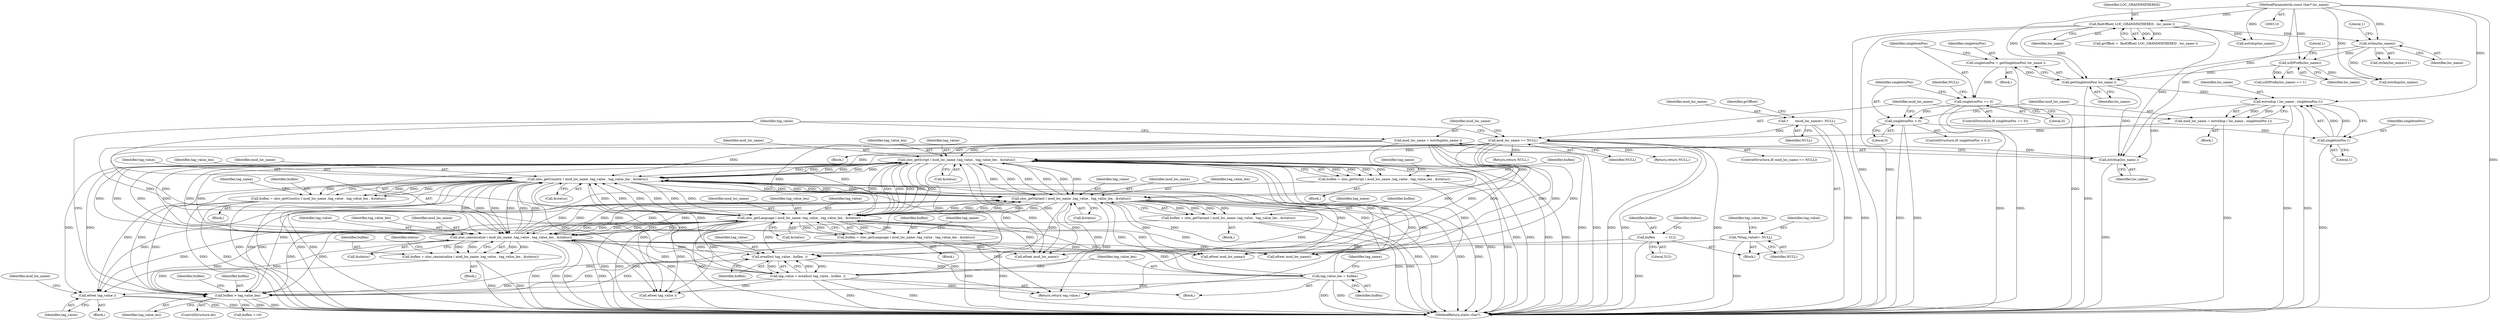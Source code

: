 digraph "0_php-src_97eff7eb57fc2320c267a949cffd622c38712484?w=1_22@API" {
"1000364" [label="(Call,efree( tag_value ))"];
"1000253" [label="(Call,uloc_getScript ( mod_loc_name ,tag_value , tag_value_len , &status))"];
"1000226" [label="(Call,mod_loc_name == NULL)"];
"1000129" [label="(Call,*       \tmod_loc_name\t= NULL)"];
"1000218" [label="(Call,mod_loc_name = estrndup ( loc_name , singletonPos-1))"];
"1000220" [label="(Call,estrndup ( loc_name , singletonPos-1))"];
"1000203" [label="(Call,getSingletonPos( loc_name ))"];
"1000194" [label="(Call,isIDPrefix(loc_name))"];
"1000190" [label="(Call,strlen(loc_name))"];
"1000153" [label="(Call,findOffset( LOC_GRANDFATHERED , loc_name ))"];
"1000111" [label="(MethodParameterIn,const char* loc_name)"];
"1000222" [label="(Call,singletonPos-1)"];
"1000214" [label="(Call,singletonPos > 0)"];
"1000206" [label="(Call,singletonPos == 0)"];
"1000201" [label="(Call,singletonPos = getSingletonPos( loc_name ))"];
"1000283" [label="(Call,uloc_getCountry ( mod_loc_name ,tag_value , tag_value_len , &status))"];
"1000298" [label="(Call,uloc_getVariant ( mod_loc_name ,tag_value , tag_value_len , &status))"];
"1000268" [label="(Call,uloc_getLanguage ( mod_loc_name ,tag_value , tag_value_len , &status))"];
"1000230" [label="(Call,mod_loc_name = estrdup(loc_name ))"];
"1000232" [label="(Call,estrdup(loc_name ))"];
"1000313" [label="(Call,uloc_canonicalize ( mod_loc_name ,tag_value , tag_value_len , &status))"];
"1000236" [label="(Call,tag_value = erealloc( tag_value , buflen  ))"];
"1000238" [label="(Call,erealloc( tag_value , buflen  ))"];
"1000117" [label="(Call,*\t\ttag_value\t= NULL)"];
"1000348" [label="(Call,buflen > tag_value_len)"];
"1000311" [label="(Call,buflen = uloc_canonicalize ( mod_loc_name ,tag_value , tag_value_len , &status))"];
"1000281" [label="(Call,buflen = uloc_getCountry ( mod_loc_name ,tag_value , tag_value_len , &status))"];
"1000296" [label="(Call,buflen = uloc_getVariant ( mod_loc_name ,tag_value , tag_value_len , &status))"];
"1000251" [label="(Call,buflen = uloc_getScript ( mod_loc_name ,tag_value , tag_value_len , &status))"];
"1000266" [label="(Call,buflen = uloc_getLanguage ( mod_loc_name ,tag_value , tag_value_len , &status))"];
"1000241" [label="(Call,tag_value_len = buflen)"];
"1000137" [label="(Call,buflen          = 512)"];
"1000179" [label="(Block,)"];
"1000169" [label="(Call,estrdup(loc_name))"];
"1000213" [label="(ControlStructure,if( singletonPos > 0 ))"];
"1000223" [label="(Identifier,singletonPos)"];
"1000137" [label="(Call,buflen          = 512)"];
"1000296" [label="(Call,buflen = uloc_getVariant ( mod_loc_name ,tag_value , tag_value_len , &status))"];
"1000307" [label="(Identifier,tag_name)"];
"1000191" [label="(Identifier,loc_name)"];
"1000302" [label="(Call,&status)"];
"1000272" [label="(Call,&status)"];
"1000130" [label="(Identifier,mod_loc_name)"];
"1000220" [label="(Call,estrndup ( loc_name , singletonPos-1))"];
"1000311" [label="(Call,buflen = uloc_canonicalize ( mod_loc_name ,tag_value , tag_value_len , &status))"];
"1000206" [label="(Call,singletonPos == 0)"];
"1000196" [label="(Literal,1)"];
"1000230" [label="(Call,mod_loc_name = estrdup(loc_name ))"];
"1000139" [label="(Literal,512)"];
"1000287" [label="(Call,&status)"];
"1000371" [label="(Return,return NULL;)"];
"1000211" [label="(Identifier,NULL)"];
"1000348" [label="(Call,buflen > tag_value_len)"];
"1000317" [label="(Call,&status)"];
"1000268" [label="(Call,uloc_getLanguage ( mod_loc_name ,tag_value , tag_value_len , &status))"];
"1000129" [label="(Call,*       \tmod_loc_name\t= NULL)"];
"1000193" [label="(Call,isIDPrefix(loc_name) == 1)"];
"1000199" [label="(Call,estrdup(loc_name))"];
"1000207" [label="(Identifier,singletonPos)"];
"1000281" [label="(Call,buflen = uloc_getCountry ( mod_loc_name ,tag_value , tag_value_len , &status))"];
"1000280" [label="(Block,)"];
"1000226" [label="(Call,mod_loc_name == NULL)"];
"1000131" [label="(Identifier,NULL)"];
"1000242" [label="(Identifier,tag_value_len)"];
"1000117" [label="(Call,*\t\ttag_value\t= NULL)"];
"1000221" [label="(Identifier,loc_name)"];
"1000298" [label="(Call,uloc_getVariant ( mod_loc_name ,tag_value , tag_value_len , &status))"];
"1000285" [label="(Identifier,tag_value)"];
"1000194" [label="(Call,isIDPrefix(loc_name))"];
"1000190" [label="(Call,strlen(loc_name))"];
"1000231" [label="(Identifier,mod_loc_name)"];
"1000134" [label="(Identifier,grOffset)"];
"1000217" [label="(Block,)"];
"1000247" [label="(Identifier,tag_name)"];
"1000367" [label="(Identifier,mod_loc_name)"];
"1000339" [label="(Call,efree( tag_value ))"];
"1000234" [label="(ControlStructure,do)"];
"1000250" [label="(Block,)"];
"1000299" [label="(Identifier,mod_loc_name)"];
"1000271" [label="(Identifier,tag_value_len)"];
"1000265" [label="(Block,)"];
"1000192" [label="(Literal,1)"];
"1000202" [label="(Identifier,singletonPos)"];
"1000316" [label="(Identifier,tag_value_len)"];
"1000229" [label="(Block,)"];
"1000225" [label="(ControlStructure,if( mod_loc_name == NULL))"];
"1000382" [label="(Call,efree( mod_loc_name))"];
"1000292" [label="(Identifier,tag_name)"];
"1000119" [label="(Identifier,NULL)"];
"1000215" [label="(Identifier,singletonPos)"];
"1000349" [label="(Identifier,buflen)"];
"1000241" [label="(Call,tag_value_len = buflen)"];
"1000314" [label="(Identifier,mod_loc_name)"];
"1000350" [label="(Identifier,tag_value_len)"];
"1000236" [label="(Call,tag_value = erealloc( tag_value , buflen  ))"];
"1000344" [label="(Call,efree( mod_loc_name))"];
"1000295" [label="(Block,)"];
"1000208" [label="(Literal,0)"];
"1000232" [label="(Call,estrdup(loc_name ))"];
"1000270" [label="(Identifier,tag_value)"];
"1000138" [label="(Identifier,buflen)"];
"1000266" [label="(Call,buflen = uloc_getLanguage ( mod_loc_name ,tag_value , tag_value_len , &status))"];
"1000353" [label="(Identifier,buflen)"];
"1000352" [label="(Call,buflen ==0)"];
"1000267" [label="(Identifier,buflen)"];
"1000346" [label="(Return,return NULL;)"];
"1000243" [label="(Identifier,buflen)"];
"1000269" [label="(Identifier,mod_loc_name)"];
"1000233" [label="(Identifier,loc_name)"];
"1000151" [label="(Call,grOffset =  findOffset( LOC_GRANDFATHERED , loc_name ))"];
"1000237" [label="(Identifier,tag_value)"];
"1000189" [label="(Call,strlen(loc_name)>1)"];
"1000118" [label="(Identifier,tag_value)"];
"1000201" [label="(Call,singletonPos = getSingletonPos( loc_name ))"];
"1000262" [label="(Identifier,tag_name)"];
"1000257" [label="(Call,&status)"];
"1000240" [label="(Identifier,buflen)"];
"1000154" [label="(Identifier,LOC_GRANDFATHERED)"];
"1000122" [label="(Identifier,tag_value_len)"];
"1000365" [label="(Identifier,tag_value)"];
"1000363" [label="(Block,)"];
"1000253" [label="(Call,uloc_getScript ( mod_loc_name ,tag_value , tag_value_len , &status))"];
"1000238" [label="(Call,erealloc( tag_value , buflen  ))"];
"1000277" [label="(Identifier,tag_name)"];
"1000297" [label="(Identifier,buflen)"];
"1000205" [label="(ControlStructure,if( singletonPos == 0))"];
"1000254" [label="(Identifier,mod_loc_name)"];
"1000204" [label="(Identifier,loc_name)"];
"1000235" [label="(Block,)"];
"1000315" [label="(Identifier,tag_value)"];
"1000284" [label="(Identifier,mod_loc_name)"];
"1000310" [label="(Block,)"];
"1000256" [label="(Identifier,tag_value_len)"];
"1000111" [label="(MethodParameterIn,const char* loc_name)"];
"1000301" [label="(Identifier,tag_value_len)"];
"1000219" [label="(Identifier,mod_loc_name)"];
"1000283" [label="(Call,uloc_getCountry ( mod_loc_name ,tag_value , tag_value_len , &status))"];
"1000203" [label="(Call,getSingletonPos( loc_name ))"];
"1000155" [label="(Identifier,loc_name)"];
"1000251" [label="(Call,buflen = uloc_getScript ( mod_loc_name ,tag_value , tag_value_len , &status))"];
"1000369" [label="(Call,efree( mod_loc_name))"];
"1000364" [label="(Call,efree( tag_value ))"];
"1000313" [label="(Call,uloc_canonicalize ( mod_loc_name ,tag_value , tag_value_len , &status))"];
"1000153" [label="(Call,findOffset( LOC_GRANDFATHERED , loc_name ))"];
"1000214" [label="(Call,singletonPos > 0)"];
"1000115" [label="(Block,)"];
"1000224" [label="(Literal,1)"];
"1000255" [label="(Identifier,tag_value)"];
"1000321" [label="(Identifier,status)"];
"1000386" [label="(MethodReturn,static char*)"];
"1000195" [label="(Identifier,loc_name)"];
"1000239" [label="(Identifier,tag_value)"];
"1000384" [label="(Return,return tag_value;)"];
"1000222" [label="(Call,singletonPos-1)"];
"1000218" [label="(Call,mod_loc_name = estrndup ( loc_name , singletonPos-1))"];
"1000282" [label="(Identifier,buflen)"];
"1000228" [label="(Identifier,NULL)"];
"1000286" [label="(Identifier,tag_value_len)"];
"1000252" [label="(Identifier,buflen)"];
"1000142" [label="(Identifier,status)"];
"1000312" [label="(Identifier,buflen)"];
"1000300" [label="(Identifier,tag_value)"];
"1000227" [label="(Identifier,mod_loc_name)"];
"1000216" [label="(Literal,0)"];
"1000364" -> "1000363"  [label="AST: "];
"1000364" -> "1000365"  [label="CFG: "];
"1000365" -> "1000364"  [label="AST: "];
"1000367" -> "1000364"  [label="CFG: "];
"1000364" -> "1000386"  [label="DDG: "];
"1000364" -> "1000386"  [label="DDG: "];
"1000253" -> "1000364"  [label="DDG: "];
"1000298" -> "1000364"  [label="DDG: "];
"1000268" -> "1000364"  [label="DDG: "];
"1000236" -> "1000364"  [label="DDG: "];
"1000283" -> "1000364"  [label="DDG: "];
"1000313" -> "1000364"  [label="DDG: "];
"1000253" -> "1000251"  [label="AST: "];
"1000253" -> "1000257"  [label="CFG: "];
"1000254" -> "1000253"  [label="AST: "];
"1000255" -> "1000253"  [label="AST: "];
"1000256" -> "1000253"  [label="AST: "];
"1000257" -> "1000253"  [label="AST: "];
"1000251" -> "1000253"  [label="CFG: "];
"1000253" -> "1000386"  [label="DDG: "];
"1000253" -> "1000386"  [label="DDG: "];
"1000253" -> "1000386"  [label="DDG: "];
"1000253" -> "1000386"  [label="DDG: "];
"1000253" -> "1000238"  [label="DDG: "];
"1000253" -> "1000251"  [label="DDG: "];
"1000253" -> "1000251"  [label="DDG: "];
"1000253" -> "1000251"  [label="DDG: "];
"1000253" -> "1000251"  [label="DDG: "];
"1000226" -> "1000253"  [label="DDG: "];
"1000283" -> "1000253"  [label="DDG: "];
"1000283" -> "1000253"  [label="DDG: "];
"1000298" -> "1000253"  [label="DDG: "];
"1000298" -> "1000253"  [label="DDG: "];
"1000268" -> "1000253"  [label="DDG: "];
"1000268" -> "1000253"  [label="DDG: "];
"1000230" -> "1000253"  [label="DDG: "];
"1000313" -> "1000253"  [label="DDG: "];
"1000313" -> "1000253"  [label="DDG: "];
"1000236" -> "1000253"  [label="DDG: "];
"1000241" -> "1000253"  [label="DDG: "];
"1000253" -> "1000268"  [label="DDG: "];
"1000253" -> "1000268"  [label="DDG: "];
"1000253" -> "1000268"  [label="DDG: "];
"1000253" -> "1000268"  [label="DDG: "];
"1000253" -> "1000283"  [label="DDG: "];
"1000253" -> "1000283"  [label="DDG: "];
"1000253" -> "1000283"  [label="DDG: "];
"1000253" -> "1000283"  [label="DDG: "];
"1000253" -> "1000298"  [label="DDG: "];
"1000253" -> "1000298"  [label="DDG: "];
"1000253" -> "1000298"  [label="DDG: "];
"1000253" -> "1000298"  [label="DDG: "];
"1000253" -> "1000313"  [label="DDG: "];
"1000253" -> "1000313"  [label="DDG: "];
"1000253" -> "1000313"  [label="DDG: "];
"1000253" -> "1000313"  [label="DDG: "];
"1000253" -> "1000339"  [label="DDG: "];
"1000253" -> "1000344"  [label="DDG: "];
"1000253" -> "1000348"  [label="DDG: "];
"1000253" -> "1000369"  [label="DDG: "];
"1000253" -> "1000382"  [label="DDG: "];
"1000253" -> "1000384"  [label="DDG: "];
"1000226" -> "1000225"  [label="AST: "];
"1000226" -> "1000228"  [label="CFG: "];
"1000227" -> "1000226"  [label="AST: "];
"1000228" -> "1000226"  [label="AST: "];
"1000231" -> "1000226"  [label="CFG: "];
"1000237" -> "1000226"  [label="CFG: "];
"1000226" -> "1000386"  [label="DDG: "];
"1000226" -> "1000386"  [label="DDG: "];
"1000226" -> "1000386"  [label="DDG: "];
"1000129" -> "1000226"  [label="DDG: "];
"1000218" -> "1000226"  [label="DDG: "];
"1000226" -> "1000268"  [label="DDG: "];
"1000226" -> "1000283"  [label="DDG: "];
"1000226" -> "1000298"  [label="DDG: "];
"1000226" -> "1000313"  [label="DDG: "];
"1000226" -> "1000344"  [label="DDG: "];
"1000226" -> "1000346"  [label="DDG: "];
"1000226" -> "1000369"  [label="DDG: "];
"1000226" -> "1000371"  [label="DDG: "];
"1000226" -> "1000382"  [label="DDG: "];
"1000129" -> "1000115"  [label="AST: "];
"1000129" -> "1000131"  [label="CFG: "];
"1000130" -> "1000129"  [label="AST: "];
"1000131" -> "1000129"  [label="AST: "];
"1000134" -> "1000129"  [label="CFG: "];
"1000129" -> "1000386"  [label="DDG: "];
"1000129" -> "1000386"  [label="DDG: "];
"1000218" -> "1000217"  [label="AST: "];
"1000218" -> "1000220"  [label="CFG: "];
"1000219" -> "1000218"  [label="AST: "];
"1000220" -> "1000218"  [label="AST: "];
"1000227" -> "1000218"  [label="CFG: "];
"1000218" -> "1000386"  [label="DDG: "];
"1000220" -> "1000218"  [label="DDG: "];
"1000220" -> "1000218"  [label="DDG: "];
"1000220" -> "1000222"  [label="CFG: "];
"1000221" -> "1000220"  [label="AST: "];
"1000222" -> "1000220"  [label="AST: "];
"1000220" -> "1000386"  [label="DDG: "];
"1000220" -> "1000386"  [label="DDG: "];
"1000203" -> "1000220"  [label="DDG: "];
"1000111" -> "1000220"  [label="DDG: "];
"1000222" -> "1000220"  [label="DDG: "];
"1000222" -> "1000220"  [label="DDG: "];
"1000220" -> "1000232"  [label="DDG: "];
"1000203" -> "1000201"  [label="AST: "];
"1000203" -> "1000204"  [label="CFG: "];
"1000204" -> "1000203"  [label="AST: "];
"1000201" -> "1000203"  [label="CFG: "];
"1000203" -> "1000386"  [label="DDG: "];
"1000203" -> "1000201"  [label="DDG: "];
"1000194" -> "1000203"  [label="DDG: "];
"1000153" -> "1000203"  [label="DDG: "];
"1000190" -> "1000203"  [label="DDG: "];
"1000111" -> "1000203"  [label="DDG: "];
"1000203" -> "1000232"  [label="DDG: "];
"1000194" -> "1000193"  [label="AST: "];
"1000194" -> "1000195"  [label="CFG: "];
"1000195" -> "1000194"  [label="AST: "];
"1000196" -> "1000194"  [label="CFG: "];
"1000194" -> "1000193"  [label="DDG: "];
"1000190" -> "1000194"  [label="DDG: "];
"1000111" -> "1000194"  [label="DDG: "];
"1000194" -> "1000199"  [label="DDG: "];
"1000190" -> "1000189"  [label="AST: "];
"1000190" -> "1000191"  [label="CFG: "];
"1000191" -> "1000190"  [label="AST: "];
"1000192" -> "1000190"  [label="CFG: "];
"1000190" -> "1000189"  [label="DDG: "];
"1000153" -> "1000190"  [label="DDG: "];
"1000111" -> "1000190"  [label="DDG: "];
"1000190" -> "1000199"  [label="DDG: "];
"1000153" -> "1000151"  [label="AST: "];
"1000153" -> "1000155"  [label="CFG: "];
"1000154" -> "1000153"  [label="AST: "];
"1000155" -> "1000153"  [label="AST: "];
"1000151" -> "1000153"  [label="CFG: "];
"1000153" -> "1000386"  [label="DDG: "];
"1000153" -> "1000386"  [label="DDG: "];
"1000153" -> "1000151"  [label="DDG: "];
"1000153" -> "1000151"  [label="DDG: "];
"1000111" -> "1000153"  [label="DDG: "];
"1000153" -> "1000169"  [label="DDG: "];
"1000153" -> "1000232"  [label="DDG: "];
"1000111" -> "1000110"  [label="AST: "];
"1000111" -> "1000386"  [label="DDG: "];
"1000111" -> "1000169"  [label="DDG: "];
"1000111" -> "1000199"  [label="DDG: "];
"1000111" -> "1000232"  [label="DDG: "];
"1000222" -> "1000224"  [label="CFG: "];
"1000223" -> "1000222"  [label="AST: "];
"1000224" -> "1000222"  [label="AST: "];
"1000222" -> "1000386"  [label="DDG: "];
"1000214" -> "1000222"  [label="DDG: "];
"1000214" -> "1000213"  [label="AST: "];
"1000214" -> "1000216"  [label="CFG: "];
"1000215" -> "1000214"  [label="AST: "];
"1000216" -> "1000214"  [label="AST: "];
"1000219" -> "1000214"  [label="CFG: "];
"1000227" -> "1000214"  [label="CFG: "];
"1000214" -> "1000386"  [label="DDG: "];
"1000214" -> "1000386"  [label="DDG: "];
"1000206" -> "1000214"  [label="DDG: "];
"1000206" -> "1000205"  [label="AST: "];
"1000206" -> "1000208"  [label="CFG: "];
"1000207" -> "1000206"  [label="AST: "];
"1000208" -> "1000206"  [label="AST: "];
"1000211" -> "1000206"  [label="CFG: "];
"1000215" -> "1000206"  [label="CFG: "];
"1000206" -> "1000386"  [label="DDG: "];
"1000206" -> "1000386"  [label="DDG: "];
"1000201" -> "1000206"  [label="DDG: "];
"1000201" -> "1000179"  [label="AST: "];
"1000202" -> "1000201"  [label="AST: "];
"1000207" -> "1000201"  [label="CFG: "];
"1000201" -> "1000386"  [label="DDG: "];
"1000283" -> "1000281"  [label="AST: "];
"1000283" -> "1000287"  [label="CFG: "];
"1000284" -> "1000283"  [label="AST: "];
"1000285" -> "1000283"  [label="AST: "];
"1000286" -> "1000283"  [label="AST: "];
"1000287" -> "1000283"  [label="AST: "];
"1000281" -> "1000283"  [label="CFG: "];
"1000283" -> "1000386"  [label="DDG: "];
"1000283" -> "1000386"  [label="DDG: "];
"1000283" -> "1000386"  [label="DDG: "];
"1000283" -> "1000386"  [label="DDG: "];
"1000283" -> "1000238"  [label="DDG: "];
"1000283" -> "1000268"  [label="DDG: "];
"1000283" -> "1000268"  [label="DDG: "];
"1000283" -> "1000281"  [label="DDG: "];
"1000283" -> "1000281"  [label="DDG: "];
"1000283" -> "1000281"  [label="DDG: "];
"1000283" -> "1000281"  [label="DDG: "];
"1000298" -> "1000283"  [label="DDG: "];
"1000298" -> "1000283"  [label="DDG: "];
"1000268" -> "1000283"  [label="DDG: "];
"1000268" -> "1000283"  [label="DDG: "];
"1000268" -> "1000283"  [label="DDG: "];
"1000268" -> "1000283"  [label="DDG: "];
"1000230" -> "1000283"  [label="DDG: "];
"1000313" -> "1000283"  [label="DDG: "];
"1000313" -> "1000283"  [label="DDG: "];
"1000236" -> "1000283"  [label="DDG: "];
"1000241" -> "1000283"  [label="DDG: "];
"1000283" -> "1000298"  [label="DDG: "];
"1000283" -> "1000298"  [label="DDG: "];
"1000283" -> "1000298"  [label="DDG: "];
"1000283" -> "1000298"  [label="DDG: "];
"1000283" -> "1000313"  [label="DDG: "];
"1000283" -> "1000313"  [label="DDG: "];
"1000283" -> "1000313"  [label="DDG: "];
"1000283" -> "1000313"  [label="DDG: "];
"1000283" -> "1000339"  [label="DDG: "];
"1000283" -> "1000344"  [label="DDG: "];
"1000283" -> "1000348"  [label="DDG: "];
"1000283" -> "1000369"  [label="DDG: "];
"1000283" -> "1000382"  [label="DDG: "];
"1000283" -> "1000384"  [label="DDG: "];
"1000298" -> "1000296"  [label="AST: "];
"1000298" -> "1000302"  [label="CFG: "];
"1000299" -> "1000298"  [label="AST: "];
"1000300" -> "1000298"  [label="AST: "];
"1000301" -> "1000298"  [label="AST: "];
"1000302" -> "1000298"  [label="AST: "];
"1000296" -> "1000298"  [label="CFG: "];
"1000298" -> "1000386"  [label="DDG: "];
"1000298" -> "1000386"  [label="DDG: "];
"1000298" -> "1000386"  [label="DDG: "];
"1000298" -> "1000386"  [label="DDG: "];
"1000298" -> "1000238"  [label="DDG: "];
"1000298" -> "1000268"  [label="DDG: "];
"1000298" -> "1000268"  [label="DDG: "];
"1000298" -> "1000296"  [label="DDG: "];
"1000298" -> "1000296"  [label="DDG: "];
"1000298" -> "1000296"  [label="DDG: "];
"1000298" -> "1000296"  [label="DDG: "];
"1000268" -> "1000298"  [label="DDG: "];
"1000268" -> "1000298"  [label="DDG: "];
"1000268" -> "1000298"  [label="DDG: "];
"1000268" -> "1000298"  [label="DDG: "];
"1000230" -> "1000298"  [label="DDG: "];
"1000313" -> "1000298"  [label="DDG: "];
"1000313" -> "1000298"  [label="DDG: "];
"1000236" -> "1000298"  [label="DDG: "];
"1000241" -> "1000298"  [label="DDG: "];
"1000298" -> "1000313"  [label="DDG: "];
"1000298" -> "1000313"  [label="DDG: "];
"1000298" -> "1000313"  [label="DDG: "];
"1000298" -> "1000313"  [label="DDG: "];
"1000298" -> "1000339"  [label="DDG: "];
"1000298" -> "1000344"  [label="DDG: "];
"1000298" -> "1000348"  [label="DDG: "];
"1000298" -> "1000369"  [label="DDG: "];
"1000298" -> "1000382"  [label="DDG: "];
"1000298" -> "1000384"  [label="DDG: "];
"1000268" -> "1000266"  [label="AST: "];
"1000268" -> "1000272"  [label="CFG: "];
"1000269" -> "1000268"  [label="AST: "];
"1000270" -> "1000268"  [label="AST: "];
"1000271" -> "1000268"  [label="AST: "];
"1000272" -> "1000268"  [label="AST: "];
"1000266" -> "1000268"  [label="CFG: "];
"1000268" -> "1000386"  [label="DDG: "];
"1000268" -> "1000386"  [label="DDG: "];
"1000268" -> "1000386"  [label="DDG: "];
"1000268" -> "1000386"  [label="DDG: "];
"1000268" -> "1000238"  [label="DDG: "];
"1000268" -> "1000266"  [label="DDG: "];
"1000268" -> "1000266"  [label="DDG: "];
"1000268" -> "1000266"  [label="DDG: "];
"1000268" -> "1000266"  [label="DDG: "];
"1000230" -> "1000268"  [label="DDG: "];
"1000313" -> "1000268"  [label="DDG: "];
"1000313" -> "1000268"  [label="DDG: "];
"1000236" -> "1000268"  [label="DDG: "];
"1000241" -> "1000268"  [label="DDG: "];
"1000268" -> "1000313"  [label="DDG: "];
"1000268" -> "1000313"  [label="DDG: "];
"1000268" -> "1000313"  [label="DDG: "];
"1000268" -> "1000313"  [label="DDG: "];
"1000268" -> "1000339"  [label="DDG: "];
"1000268" -> "1000344"  [label="DDG: "];
"1000268" -> "1000348"  [label="DDG: "];
"1000268" -> "1000369"  [label="DDG: "];
"1000268" -> "1000382"  [label="DDG: "];
"1000268" -> "1000384"  [label="DDG: "];
"1000230" -> "1000229"  [label="AST: "];
"1000230" -> "1000232"  [label="CFG: "];
"1000231" -> "1000230"  [label="AST: "];
"1000232" -> "1000230"  [label="AST: "];
"1000237" -> "1000230"  [label="CFG: "];
"1000230" -> "1000386"  [label="DDG: "];
"1000230" -> "1000386"  [label="DDG: "];
"1000232" -> "1000230"  [label="DDG: "];
"1000230" -> "1000313"  [label="DDG: "];
"1000230" -> "1000344"  [label="DDG: "];
"1000230" -> "1000369"  [label="DDG: "];
"1000230" -> "1000382"  [label="DDG: "];
"1000232" -> "1000233"  [label="CFG: "];
"1000233" -> "1000232"  [label="AST: "];
"1000232" -> "1000386"  [label="DDG: "];
"1000313" -> "1000311"  [label="AST: "];
"1000313" -> "1000317"  [label="CFG: "];
"1000314" -> "1000313"  [label="AST: "];
"1000315" -> "1000313"  [label="AST: "];
"1000316" -> "1000313"  [label="AST: "];
"1000317" -> "1000313"  [label="AST: "];
"1000311" -> "1000313"  [label="CFG: "];
"1000313" -> "1000386"  [label="DDG: "];
"1000313" -> "1000386"  [label="DDG: "];
"1000313" -> "1000386"  [label="DDG: "];
"1000313" -> "1000386"  [label="DDG: "];
"1000313" -> "1000238"  [label="DDG: "];
"1000313" -> "1000311"  [label="DDG: "];
"1000313" -> "1000311"  [label="DDG: "];
"1000313" -> "1000311"  [label="DDG: "];
"1000313" -> "1000311"  [label="DDG: "];
"1000236" -> "1000313"  [label="DDG: "];
"1000241" -> "1000313"  [label="DDG: "];
"1000313" -> "1000339"  [label="DDG: "];
"1000313" -> "1000344"  [label="DDG: "];
"1000313" -> "1000348"  [label="DDG: "];
"1000313" -> "1000369"  [label="DDG: "];
"1000313" -> "1000382"  [label="DDG: "];
"1000313" -> "1000384"  [label="DDG: "];
"1000236" -> "1000235"  [label="AST: "];
"1000236" -> "1000238"  [label="CFG: "];
"1000237" -> "1000236"  [label="AST: "];
"1000238" -> "1000236"  [label="AST: "];
"1000242" -> "1000236"  [label="CFG: "];
"1000236" -> "1000386"  [label="DDG: "];
"1000236" -> "1000386"  [label="DDG: "];
"1000238" -> "1000236"  [label="DDG: "];
"1000238" -> "1000236"  [label="DDG: "];
"1000236" -> "1000238"  [label="DDG: "];
"1000236" -> "1000339"  [label="DDG: "];
"1000236" -> "1000384"  [label="DDG: "];
"1000238" -> "1000240"  [label="CFG: "];
"1000239" -> "1000238"  [label="AST: "];
"1000240" -> "1000238"  [label="AST: "];
"1000117" -> "1000238"  [label="DDG: "];
"1000348" -> "1000238"  [label="DDG: "];
"1000137" -> "1000238"  [label="DDG: "];
"1000238" -> "1000241"  [label="DDG: "];
"1000238" -> "1000348"  [label="DDG: "];
"1000117" -> "1000115"  [label="AST: "];
"1000117" -> "1000119"  [label="CFG: "];
"1000118" -> "1000117"  [label="AST: "];
"1000119" -> "1000117"  [label="AST: "];
"1000122" -> "1000117"  [label="CFG: "];
"1000117" -> "1000386"  [label="DDG: "];
"1000348" -> "1000234"  [label="AST: "];
"1000348" -> "1000350"  [label="CFG: "];
"1000349" -> "1000348"  [label="AST: "];
"1000350" -> "1000348"  [label="AST: "];
"1000237" -> "1000348"  [label="CFG: "];
"1000353" -> "1000348"  [label="CFG: "];
"1000348" -> "1000386"  [label="DDG: "];
"1000348" -> "1000386"  [label="DDG: "];
"1000311" -> "1000348"  [label="DDG: "];
"1000281" -> "1000348"  [label="DDG: "];
"1000296" -> "1000348"  [label="DDG: "];
"1000251" -> "1000348"  [label="DDG: "];
"1000266" -> "1000348"  [label="DDG: "];
"1000241" -> "1000348"  [label="DDG: "];
"1000348" -> "1000352"  [label="DDG: "];
"1000311" -> "1000310"  [label="AST: "];
"1000312" -> "1000311"  [label="AST: "];
"1000321" -> "1000311"  [label="CFG: "];
"1000311" -> "1000386"  [label="DDG: "];
"1000311" -> "1000386"  [label="DDG: "];
"1000281" -> "1000280"  [label="AST: "];
"1000282" -> "1000281"  [label="AST: "];
"1000292" -> "1000281"  [label="CFG: "];
"1000281" -> "1000386"  [label="DDG: "];
"1000281" -> "1000386"  [label="DDG: "];
"1000296" -> "1000295"  [label="AST: "];
"1000297" -> "1000296"  [label="AST: "];
"1000307" -> "1000296"  [label="CFG: "];
"1000296" -> "1000386"  [label="DDG: "];
"1000296" -> "1000386"  [label="DDG: "];
"1000251" -> "1000250"  [label="AST: "];
"1000252" -> "1000251"  [label="AST: "];
"1000262" -> "1000251"  [label="CFG: "];
"1000251" -> "1000386"  [label="DDG: "];
"1000251" -> "1000386"  [label="DDG: "];
"1000266" -> "1000265"  [label="AST: "];
"1000267" -> "1000266"  [label="AST: "];
"1000277" -> "1000266"  [label="CFG: "];
"1000266" -> "1000386"  [label="DDG: "];
"1000266" -> "1000386"  [label="DDG: "];
"1000241" -> "1000235"  [label="AST: "];
"1000241" -> "1000243"  [label="CFG: "];
"1000242" -> "1000241"  [label="AST: "];
"1000243" -> "1000241"  [label="AST: "];
"1000247" -> "1000241"  [label="CFG: "];
"1000241" -> "1000386"  [label="DDG: "];
"1000241" -> "1000386"  [label="DDG: "];
"1000137" -> "1000115"  [label="AST: "];
"1000137" -> "1000139"  [label="CFG: "];
"1000138" -> "1000137"  [label="AST: "];
"1000139" -> "1000137"  [label="AST: "];
"1000142" -> "1000137"  [label="CFG: "];
"1000137" -> "1000386"  [label="DDG: "];
}
